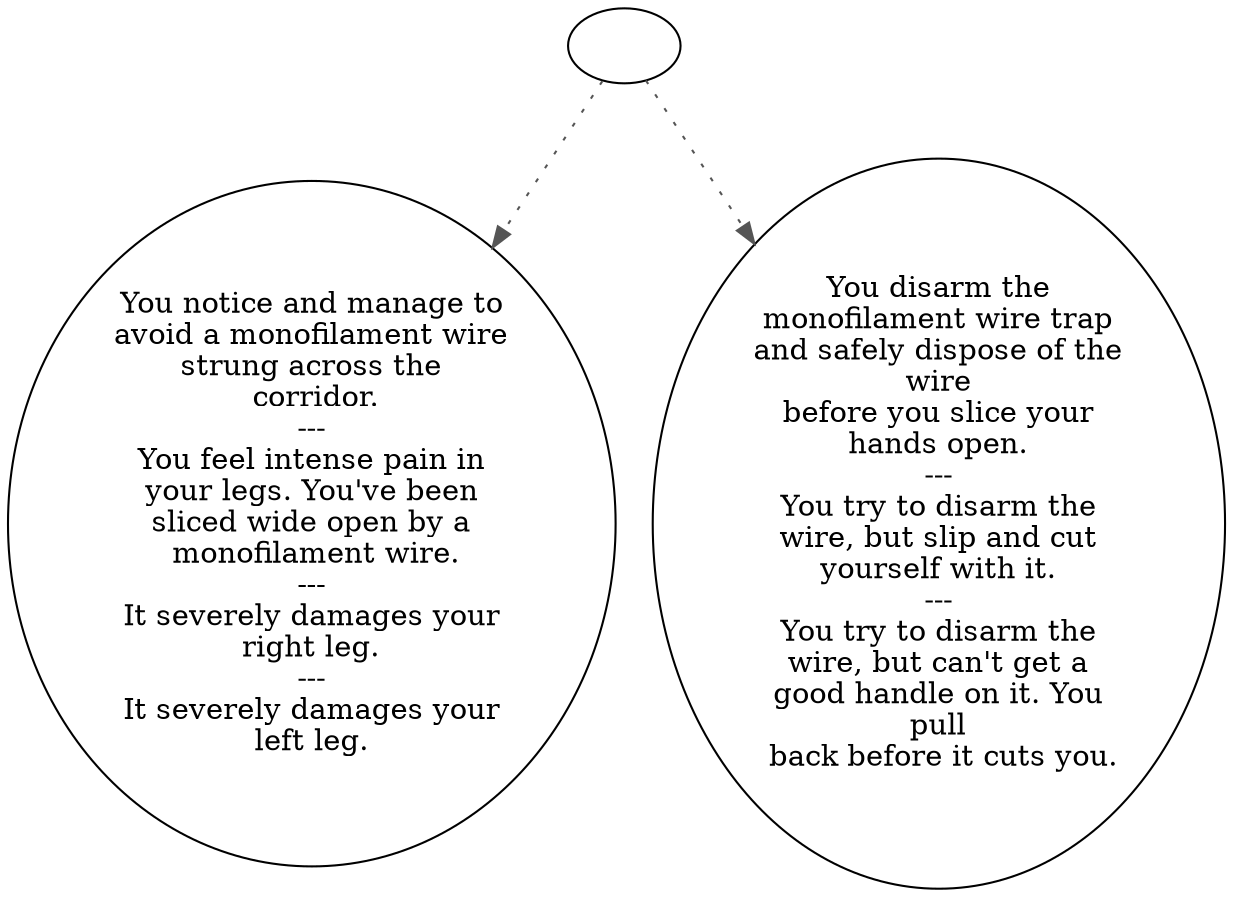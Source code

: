 digraph VMONOWIR {
  "start" [style=filled       fillcolor="#FFFFFF"       color="#000000"]
  "start" -> "spatial_p_proc" [style=dotted color="#555555"]
  "start" -> "use_skill_on_p_proc" [style=dotted color="#555555"]
  "start" [label=""]
  "spatial_p_proc" [style=filled       fillcolor="#FFFFFF"       color="#000000"]
  "spatial_p_proc" [label="You notice and manage to\navoid a monofilament wire\nstrung across the\n corridor.\n---\nYou feel intense pain in\nyour legs. You've been\nsliced wide open by a\n monofilament wire.\n---\nIt severely damages your\nright leg.\n---\nIt severely damages your\nleft leg."]
  "use_skill_on_p_proc" [style=filled       fillcolor="#FFFFFF"       color="#000000"]
  "use_skill_on_p_proc" [label="You disarm the\nmonofilament wire trap\nand safely dispose of the\nwire\nbefore you slice your\nhands open.\n---\nYou try to disarm the\nwire, but slip and cut\nyourself with it.\n---\nYou try to disarm the\nwire, but can't get a\ngood handle on it. You\npull\n back before it cuts you."]
}